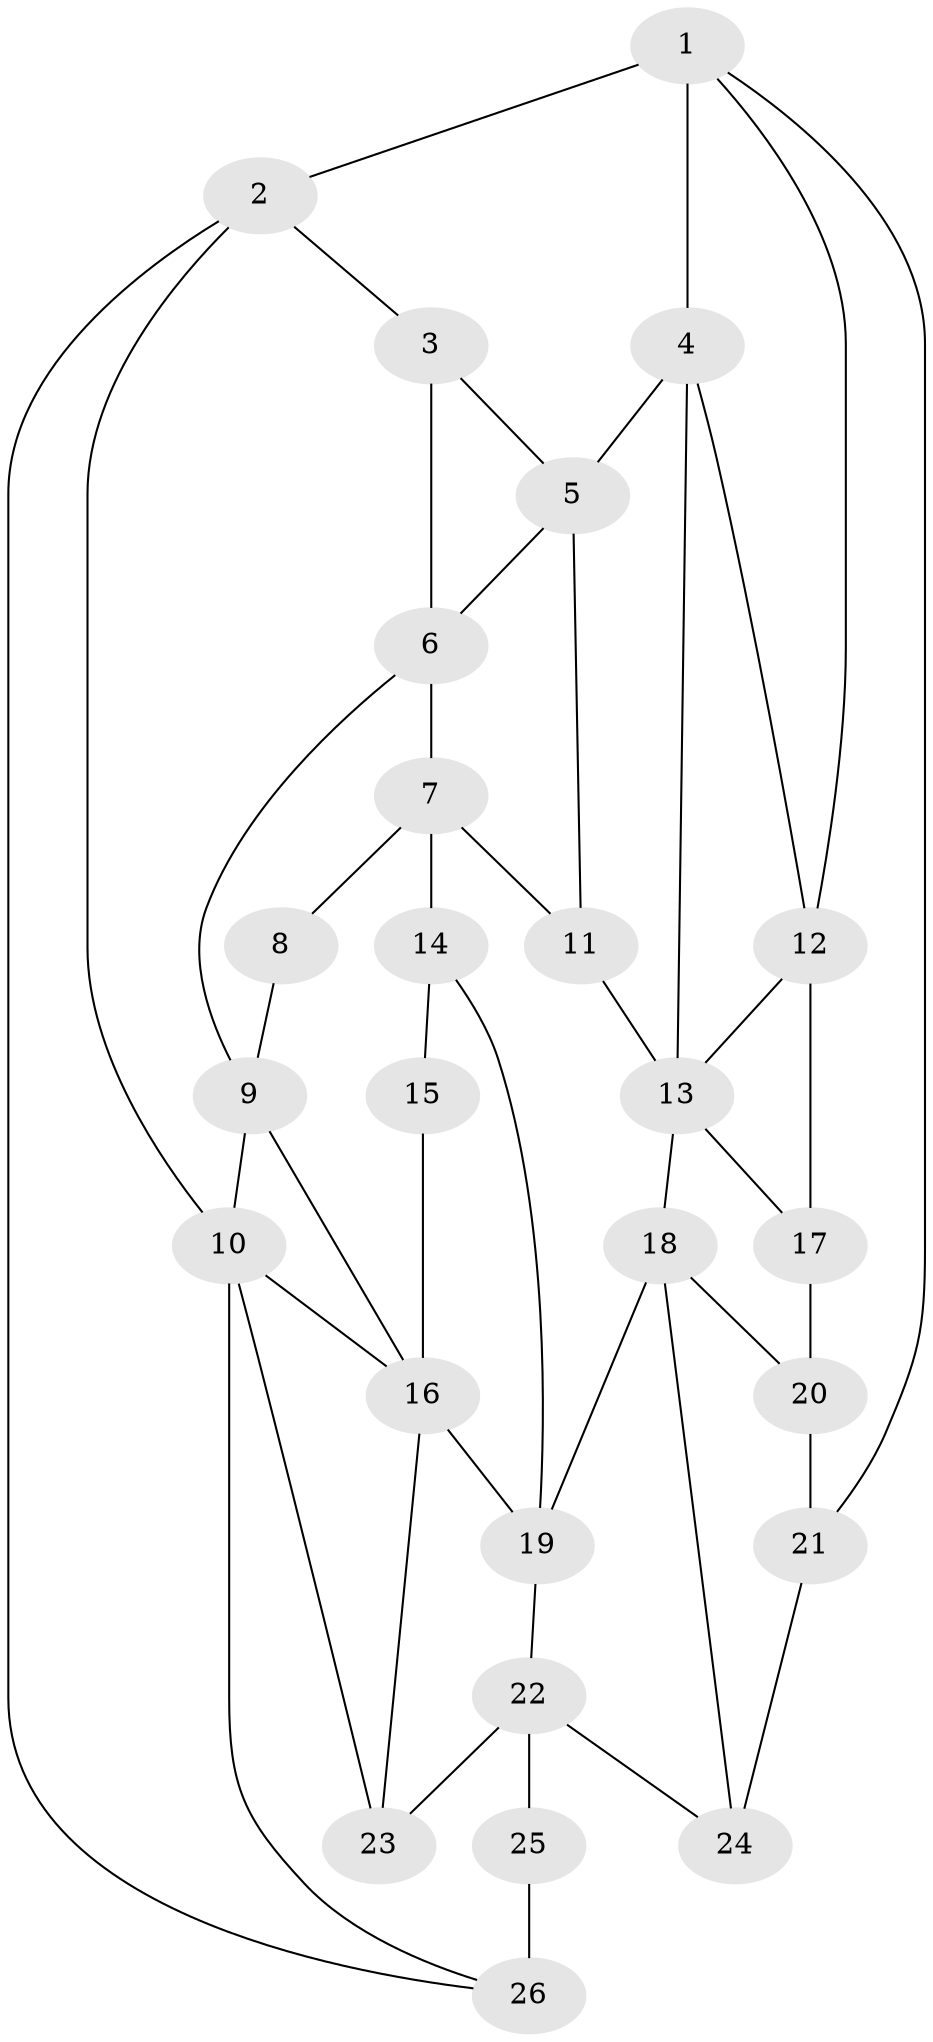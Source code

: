 // original degree distribution, {3: 0.025974025974025976, 5: 0.4935064935064935, 4: 0.2597402597402597, 6: 0.22077922077922077}
// Generated by graph-tools (version 1.1) at 2025/54/03/04/25 22:54:16]
// undirected, 26 vertices, 46 edges
graph export_dot {
  node [color=gray90,style=filled];
  1;
  2;
  3;
  4;
  5;
  6;
  7;
  8;
  9;
  10;
  11;
  12;
  13;
  14;
  15;
  16;
  17;
  18;
  19;
  20;
  21;
  22;
  23;
  24;
  25;
  26;
  1 -- 2 [weight=2.0];
  1 -- 4 [weight=2.0];
  1 -- 12 [weight=1.0];
  1 -- 21 [weight=2.0];
  2 -- 3 [weight=1.0];
  2 -- 10 [weight=2.0];
  2 -- 26 [weight=1.0];
  3 -- 5 [weight=1.0];
  3 -- 6 [weight=2.0];
  4 -- 5 [weight=2.0];
  4 -- 12 [weight=1.0];
  4 -- 13 [weight=1.0];
  5 -- 6 [weight=1.0];
  5 -- 11 [weight=1.0];
  6 -- 7 [weight=1.0];
  6 -- 9 [weight=1.0];
  7 -- 8 [weight=2.0];
  7 -- 11 [weight=1.0];
  7 -- 14 [weight=2.0];
  8 -- 9 [weight=1.0];
  9 -- 10 [weight=1.0];
  9 -- 16 [weight=1.0];
  10 -- 16 [weight=1.0];
  10 -- 23 [weight=1.0];
  10 -- 26 [weight=1.0];
  11 -- 13 [weight=1.0];
  12 -- 13 [weight=1.0];
  12 -- 17 [weight=2.0];
  13 -- 17 [weight=1.0];
  13 -- 18 [weight=2.0];
  14 -- 15 [weight=2.0];
  14 -- 19 [weight=1.0];
  15 -- 16 [weight=1.0];
  16 -- 19 [weight=1.0];
  16 -- 23 [weight=1.0];
  17 -- 20 [weight=3.0];
  18 -- 19 [weight=2.0];
  18 -- 20 [weight=1.0];
  18 -- 24 [weight=1.0];
  19 -- 22 [weight=1.0];
  20 -- 21 [weight=2.0];
  21 -- 24 [weight=2.0];
  22 -- 23 [weight=2.0];
  22 -- 24 [weight=1.0];
  22 -- 25 [weight=2.0];
  25 -- 26 [weight=4.0];
}
